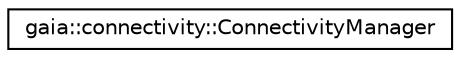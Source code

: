 digraph G
{
  edge [fontname="Helvetica",fontsize="10",labelfontname="Helvetica",labelfontsize="10"];
  node [fontname="Helvetica",fontsize="10",shape=record];
  rankdir=LR;
  Node1 [label="gaia::connectivity::ConnectivityManager",height=0.2,width=0.4,color="black", fillcolor="white", style="filled",URL="$d4/d91/classgaia_1_1connectivity_1_1_connectivity_manager.html",tooltip="Class that answers queries about the state of network connectivity."];
}

